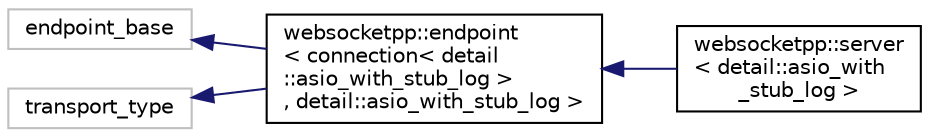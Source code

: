 digraph "Graphical Class Hierarchy"
{
  edge [fontname="Helvetica",fontsize="10",labelfontname="Helvetica",labelfontsize="10"];
  node [fontname="Helvetica",fontsize="10",shape=record];
  rankdir="LR";
  Node2755 [label="endpoint_base",height=0.2,width=0.4,color="grey75", fillcolor="white", style="filled"];
  Node2755 -> Node0 [dir="back",color="midnightblue",fontsize="10",style="solid",fontname="Helvetica"];
  Node0 [label="websocketpp::endpoint\l\< connection\< detail\l::asio_with_stub_log \>\l, detail::asio_with_stub_log \>",height=0.2,width=0.4,color="black", fillcolor="white", style="filled",URL="$classwebsocketpp_1_1endpoint.html"];
  Node0 -> Node1 [dir="back",color="midnightblue",fontsize="10",style="solid",fontname="Helvetica"];
  Node1 [label="websocketpp::server\l\< detail::asio_with\l_stub_log \>",height=0.2,width=0.4,color="black", fillcolor="white", style="filled",URL="$classwebsocketpp_1_1server.html"];
  Node786 [label="transport_type",height=0.2,width=0.4,color="grey75", fillcolor="white", style="filled"];
  Node786 -> Node0 [dir="back",color="midnightblue",fontsize="10",style="solid",fontname="Helvetica"];
}
